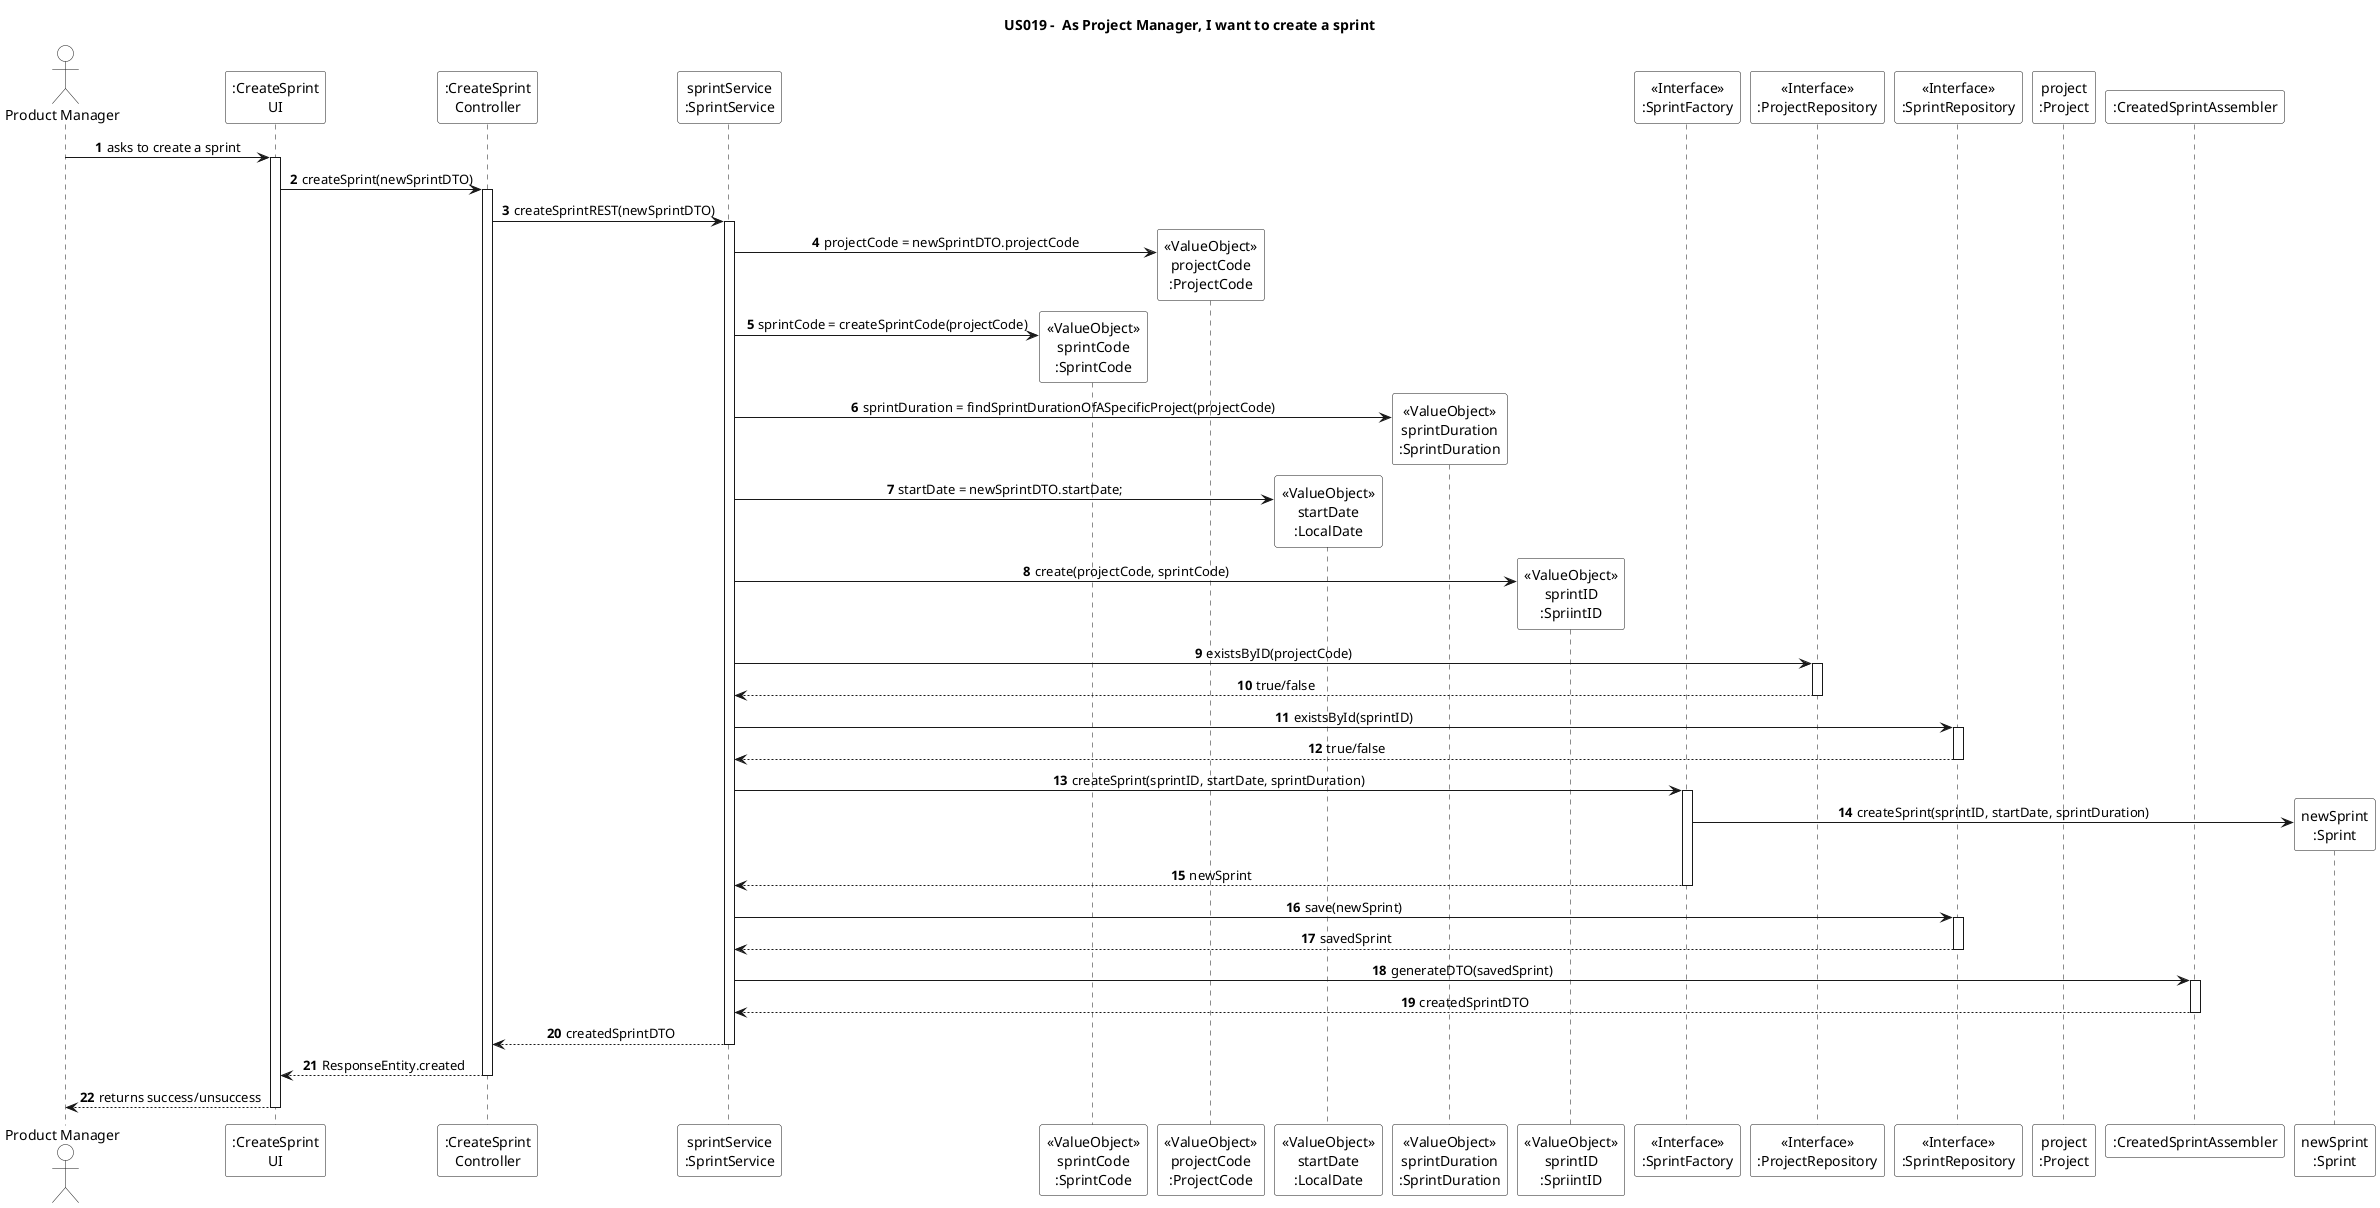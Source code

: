 @startuml

skinparam sequenceMessageAlign center
skinparam actorBackgroundColor white
skinparam participantBackgroundColor white
skinparam sequenceReferenceBackgroundColor white
skinparam sequenceReferenceHeaderBackgroundColor white
skinparam sequenceGroupBackgroundColor white

autonumber

title US019 -  As Project Manager, I want to create a sprint

actor "Product Manager" as PM

participant ":CreateSprint\nUI" as UI
participant ":CreateSprint\nController" as Controller
participant "sprintService\n:SprintService" as Service
participant "<<ValueObject>>\nsprintCode\n:SprintCode" as SprintCodeVO
participant "<<ValueObject>>\nprojectCode\n:ProjectCode" as ProjectCodeVO
participant "<<ValueObject>>\nstartDate\n:LocalDate" as LocalDateVO
participant "<<ValueObject>>\nsprintDuration\n:SprintDuration" as SprintDurationVO
participant "<<ValueObject>>\nsprintID\n:SpriintID" as SprintID
participant "<<Interface>>\n:SprintFactory" as Factory
participant "<<Interface>>\n:ProjectRepository" as ProjectRepository
participant "<<Interface>>\n:SprintRepository" as SprintRepository
participant "project\n:Project" as Project
participant ":CreatedSprintAssembler" as CreatedSprintAssembler
participant "newSprint\n:Sprint" as Sprint


PM -> UI++: asks to create a sprint
UI -> Controller++: createSprint(newSprintDTO)
Controller -> Service++: createSprintREST(newSprintDTO)

create ProjectCodeVO
Service -> ProjectCodeVO: projectCode = newSprintDTO.projectCode
create SprintCodeVO
Service -> SprintCodeVO: sprintCode = createSprintCode(projectCode)
create SprintDurationVO
Service -> SprintDurationVO: sprintDuration = findSprintDurationOfASpecificProject(projectCode)
create LocalDateVO
Service -> LocalDateVO: startDate = newSprintDTO.startDate;
create SprintID
Service -> SprintID: create(projectCode, sprintCode)
Service -> ProjectRepository++: existsByID(projectCode)
return true/false
Service -> SprintRepository++: existsById(sprintID)
return true/false
Service -> Factory++: createSprint(sprintID, startDate, sprintDuration)
create Sprint
Factory -> Sprint : createSprint(sprintID, startDate, sprintDuration)
return newSprint
Service -> SprintRepository++: save(newSprint)
return savedSprint
Service -> CreatedSprintAssembler++: generateDTO(savedSprint)
return createdSprintDTO


return createdSprintDTO
return ResponseEntity.created
return returns success/unsuccess

@enduml